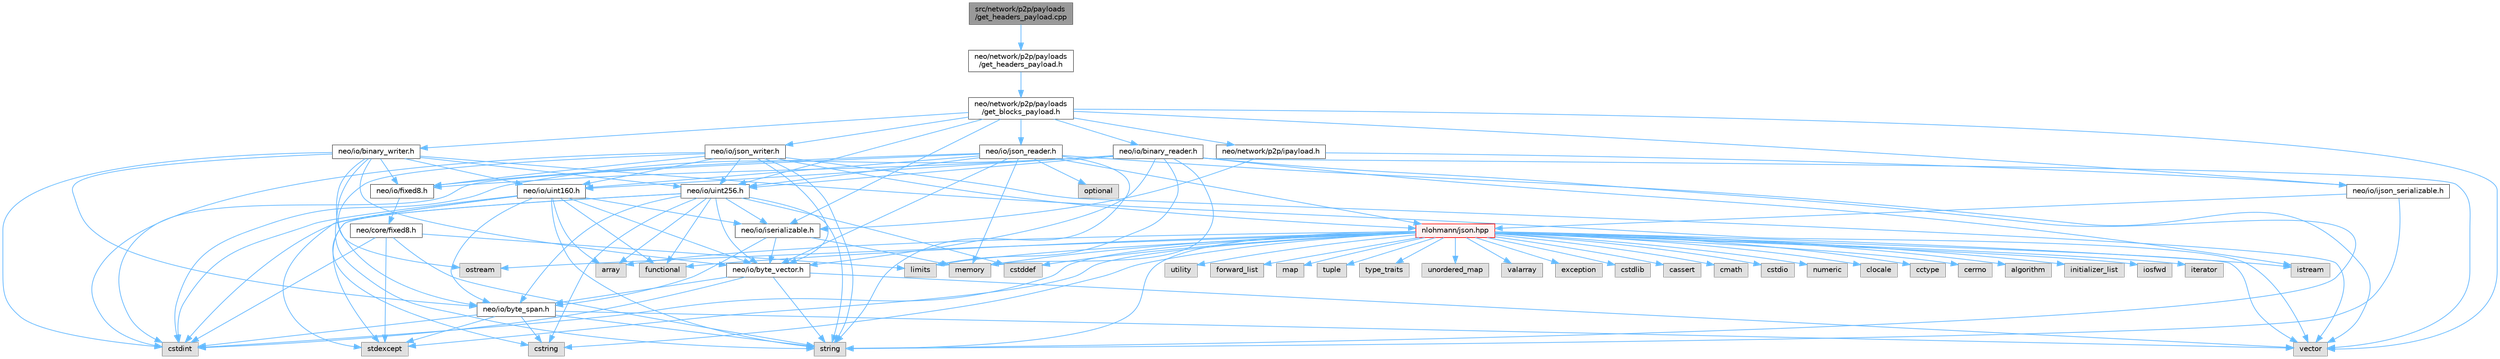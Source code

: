 digraph "src/network/p2p/payloads/get_headers_payload.cpp"
{
 // LATEX_PDF_SIZE
  bgcolor="transparent";
  edge [fontname=Helvetica,fontsize=10,labelfontname=Helvetica,labelfontsize=10];
  node [fontname=Helvetica,fontsize=10,shape=box,height=0.2,width=0.4];
  Node1 [id="Node000001",label="src/network/p2p/payloads\l/get_headers_payload.cpp",height=0.2,width=0.4,color="gray40", fillcolor="grey60", style="filled", fontcolor="black",tooltip=" "];
  Node1 -> Node2 [id="edge1_Node000001_Node000002",color="steelblue1",style="solid",tooltip=" "];
  Node2 [id="Node000002",label="neo/network/p2p/payloads\l/get_headers_payload.h",height=0.2,width=0.4,color="grey40", fillcolor="white", style="filled",URL="$get__headers__payload_8h.html",tooltip=" "];
  Node2 -> Node3 [id="edge2_Node000002_Node000003",color="steelblue1",style="solid",tooltip=" "];
  Node3 [id="Node000003",label="neo/network/p2p/payloads\l/get_blocks_payload.h",height=0.2,width=0.4,color="grey40", fillcolor="white", style="filled",URL="$get__blocks__payload_8h.html",tooltip=" "];
  Node3 -> Node4 [id="edge3_Node000003_Node000004",color="steelblue1",style="solid",tooltip=" "];
  Node4 [id="Node000004",label="neo/io/binary_reader.h",height=0.2,width=0.4,color="grey40", fillcolor="white", style="filled",URL="$binary__reader_8h.html",tooltip=" "];
  Node4 -> Node5 [id="edge4_Node000004_Node000005",color="steelblue1",style="solid",tooltip=" "];
  Node5 [id="Node000005",label="neo/io/byte_vector.h",height=0.2,width=0.4,color="grey40", fillcolor="white", style="filled",URL="$io_2byte__vector_8h.html",tooltip=" "];
  Node5 -> Node6 [id="edge5_Node000005_Node000006",color="steelblue1",style="solid",tooltip=" "];
  Node6 [id="Node000006",label="neo/io/byte_span.h",height=0.2,width=0.4,color="grey40", fillcolor="white", style="filled",URL="$io_2byte__span_8h.html",tooltip=" "];
  Node6 -> Node7 [id="edge6_Node000006_Node000007",color="steelblue1",style="solid",tooltip=" "];
  Node7 [id="Node000007",label="cstdint",height=0.2,width=0.4,color="grey60", fillcolor="#E0E0E0", style="filled",tooltip=" "];
  Node6 -> Node8 [id="edge7_Node000006_Node000008",color="steelblue1",style="solid",tooltip=" "];
  Node8 [id="Node000008",label="cstring",height=0.2,width=0.4,color="grey60", fillcolor="#E0E0E0", style="filled",tooltip=" "];
  Node6 -> Node9 [id="edge8_Node000006_Node000009",color="steelblue1",style="solid",tooltip=" "];
  Node9 [id="Node000009",label="stdexcept",height=0.2,width=0.4,color="grey60", fillcolor="#E0E0E0", style="filled",tooltip=" "];
  Node6 -> Node10 [id="edge9_Node000006_Node000010",color="steelblue1",style="solid",tooltip=" "];
  Node10 [id="Node000010",label="string",height=0.2,width=0.4,color="grey60", fillcolor="#E0E0E0", style="filled",tooltip=" "];
  Node6 -> Node11 [id="edge10_Node000006_Node000011",color="steelblue1",style="solid",tooltip=" "];
  Node11 [id="Node000011",label="vector",height=0.2,width=0.4,color="grey60", fillcolor="#E0E0E0", style="filled",tooltip=" "];
  Node5 -> Node7 [id="edge11_Node000005_Node000007",color="steelblue1",style="solid",tooltip=" "];
  Node5 -> Node10 [id="edge12_Node000005_Node000010",color="steelblue1",style="solid",tooltip=" "];
  Node5 -> Node11 [id="edge13_Node000005_Node000011",color="steelblue1",style="solid",tooltip=" "];
  Node4 -> Node12 [id="edge14_Node000004_Node000012",color="steelblue1",style="solid",tooltip=" "];
  Node12 [id="Node000012",label="neo/io/fixed8.h",height=0.2,width=0.4,color="grey40", fillcolor="white", style="filled",URL="$io_2fixed8_8h.html",tooltip=" "];
  Node12 -> Node13 [id="edge15_Node000012_Node000013",color="steelblue1",style="solid",tooltip=" "];
  Node13 [id="Node000013",label="neo/core/fixed8.h",height=0.2,width=0.4,color="grey40", fillcolor="white", style="filled",URL="$core_2fixed8_8h.html",tooltip=" "];
  Node13 -> Node7 [id="edge16_Node000013_Node000007",color="steelblue1",style="solid",tooltip=" "];
  Node13 -> Node14 [id="edge17_Node000013_Node000014",color="steelblue1",style="solid",tooltip=" "];
  Node14 [id="Node000014",label="limits",height=0.2,width=0.4,color="grey60", fillcolor="#E0E0E0", style="filled",tooltip=" "];
  Node13 -> Node9 [id="edge18_Node000013_Node000009",color="steelblue1",style="solid",tooltip=" "];
  Node13 -> Node10 [id="edge19_Node000013_Node000010",color="steelblue1",style="solid",tooltip=" "];
  Node4 -> Node15 [id="edge20_Node000004_Node000015",color="steelblue1",style="solid",tooltip=" "];
  Node15 [id="Node000015",label="neo/io/uint160.h",height=0.2,width=0.4,color="grey40", fillcolor="white", style="filled",URL="$uint160_8h.html",tooltip=" "];
  Node15 -> Node6 [id="edge21_Node000015_Node000006",color="steelblue1",style="solid",tooltip=" "];
  Node15 -> Node5 [id="edge22_Node000015_Node000005",color="steelblue1",style="solid",tooltip=" "];
  Node15 -> Node16 [id="edge23_Node000015_Node000016",color="steelblue1",style="solid",tooltip=" "];
  Node16 [id="Node000016",label="neo/io/iserializable.h",height=0.2,width=0.4,color="grey40", fillcolor="white", style="filled",URL="$iserializable_8h.html",tooltip=" "];
  Node16 -> Node6 [id="edge24_Node000016_Node000006",color="steelblue1",style="solid",tooltip=" "];
  Node16 -> Node5 [id="edge25_Node000016_Node000005",color="steelblue1",style="solid",tooltip=" "];
  Node16 -> Node17 [id="edge26_Node000016_Node000017",color="steelblue1",style="solid",tooltip=" "];
  Node17 [id="Node000017",label="memory",height=0.2,width=0.4,color="grey60", fillcolor="#E0E0E0", style="filled",tooltip=" "];
  Node15 -> Node18 [id="edge27_Node000015_Node000018",color="steelblue1",style="solid",tooltip=" "];
  Node18 [id="Node000018",label="array",height=0.2,width=0.4,color="grey60", fillcolor="#E0E0E0", style="filled",tooltip=" "];
  Node15 -> Node7 [id="edge28_Node000015_Node000007",color="steelblue1",style="solid",tooltip=" "];
  Node15 -> Node8 [id="edge29_Node000015_Node000008",color="steelblue1",style="solid",tooltip=" "];
  Node15 -> Node19 [id="edge30_Node000015_Node000019",color="steelblue1",style="solid",tooltip=" "];
  Node19 [id="Node000019",label="functional",height=0.2,width=0.4,color="grey60", fillcolor="#E0E0E0", style="filled",tooltip=" "];
  Node15 -> Node9 [id="edge31_Node000015_Node000009",color="steelblue1",style="solid",tooltip=" "];
  Node15 -> Node10 [id="edge32_Node000015_Node000010",color="steelblue1",style="solid",tooltip=" "];
  Node4 -> Node20 [id="edge33_Node000004_Node000020",color="steelblue1",style="solid",tooltip=" "];
  Node20 [id="Node000020",label="neo/io/uint256.h",height=0.2,width=0.4,color="grey40", fillcolor="white", style="filled",URL="$uint256_8h.html",tooltip=" "];
  Node20 -> Node6 [id="edge34_Node000020_Node000006",color="steelblue1",style="solid",tooltip=" "];
  Node20 -> Node5 [id="edge35_Node000020_Node000005",color="steelblue1",style="solid",tooltip=" "];
  Node20 -> Node16 [id="edge36_Node000020_Node000016",color="steelblue1",style="solid",tooltip=" "];
  Node20 -> Node18 [id="edge37_Node000020_Node000018",color="steelblue1",style="solid",tooltip=" "];
  Node20 -> Node21 [id="edge38_Node000020_Node000021",color="steelblue1",style="solid",tooltip=" "];
  Node21 [id="Node000021",label="cstddef",height=0.2,width=0.4,color="grey60", fillcolor="#E0E0E0", style="filled",tooltip=" "];
  Node20 -> Node7 [id="edge39_Node000020_Node000007",color="steelblue1",style="solid",tooltip=" "];
  Node20 -> Node8 [id="edge40_Node000020_Node000008",color="steelblue1",style="solid",tooltip=" "];
  Node20 -> Node19 [id="edge41_Node000020_Node000019",color="steelblue1",style="solid",tooltip=" "];
  Node20 -> Node9 [id="edge42_Node000020_Node000009",color="steelblue1",style="solid",tooltip=" "];
  Node20 -> Node10 [id="edge43_Node000020_Node000010",color="steelblue1",style="solid",tooltip=" "];
  Node4 -> Node7 [id="edge44_Node000004_Node000007",color="steelblue1",style="solid",tooltip=" "];
  Node4 -> Node22 [id="edge45_Node000004_Node000022",color="steelblue1",style="solid",tooltip=" "];
  Node22 [id="Node000022",label="istream",height=0.2,width=0.4,color="grey60", fillcolor="#E0E0E0", style="filled",tooltip=" "];
  Node4 -> Node14 [id="edge46_Node000004_Node000014",color="steelblue1",style="solid",tooltip=" "];
  Node4 -> Node17 [id="edge47_Node000004_Node000017",color="steelblue1",style="solid",tooltip=" "];
  Node4 -> Node10 [id="edge48_Node000004_Node000010",color="steelblue1",style="solid",tooltip=" "];
  Node4 -> Node11 [id="edge49_Node000004_Node000011",color="steelblue1",style="solid",tooltip=" "];
  Node3 -> Node23 [id="edge50_Node000003_Node000023",color="steelblue1",style="solid",tooltip=" "];
  Node23 [id="Node000023",label="neo/io/binary_writer.h",height=0.2,width=0.4,color="grey40", fillcolor="white", style="filled",URL="$binary__writer_8h.html",tooltip=" "];
  Node23 -> Node6 [id="edge51_Node000023_Node000006",color="steelblue1",style="solid",tooltip=" "];
  Node23 -> Node5 [id="edge52_Node000023_Node000005",color="steelblue1",style="solid",tooltip=" "];
  Node23 -> Node12 [id="edge53_Node000023_Node000012",color="steelblue1",style="solid",tooltip=" "];
  Node23 -> Node15 [id="edge54_Node000023_Node000015",color="steelblue1",style="solid",tooltip=" "];
  Node23 -> Node20 [id="edge55_Node000023_Node000020",color="steelblue1",style="solid",tooltip=" "];
  Node23 -> Node7 [id="edge56_Node000023_Node000007",color="steelblue1",style="solid",tooltip=" "];
  Node23 -> Node24 [id="edge57_Node000023_Node000024",color="steelblue1",style="solid",tooltip=" "];
  Node24 [id="Node000024",label="ostream",height=0.2,width=0.4,color="grey60", fillcolor="#E0E0E0", style="filled",tooltip=" "];
  Node23 -> Node10 [id="edge58_Node000023_Node000010",color="steelblue1",style="solid",tooltip=" "];
  Node23 -> Node11 [id="edge59_Node000023_Node000011",color="steelblue1",style="solid",tooltip=" "];
  Node3 -> Node25 [id="edge60_Node000003_Node000025",color="steelblue1",style="solid",tooltip=" "];
  Node25 [id="Node000025",label="neo/io/ijson_serializable.h",height=0.2,width=0.4,color="grey40", fillcolor="white", style="filled",URL="$ijson__serializable_8h.html",tooltip=" "];
  Node25 -> Node26 [id="edge61_Node000025_Node000026",color="steelblue1",style="solid",tooltip=" "];
  Node26 [id="Node000026",label="nlohmann/json.hpp",height=0.2,width=0.4,color="red", fillcolor="#FFF0F0", style="filled",URL="$json_8hpp.html",tooltip=" "];
  Node26 -> Node27 [id="edge62_Node000026_Node000027",color="steelblue1",style="solid",tooltip=" "];
  Node27 [id="Node000027",label="algorithm",height=0.2,width=0.4,color="grey60", fillcolor="#E0E0E0", style="filled",tooltip=" "];
  Node26 -> Node21 [id="edge63_Node000026_Node000021",color="steelblue1",style="solid",tooltip=" "];
  Node26 -> Node19 [id="edge64_Node000026_Node000019",color="steelblue1",style="solid",tooltip=" "];
  Node26 -> Node28 [id="edge65_Node000026_Node000028",color="steelblue1",style="solid",tooltip=" "];
  Node28 [id="Node000028",label="initializer_list",height=0.2,width=0.4,color="grey60", fillcolor="#E0E0E0", style="filled",tooltip=" "];
  Node26 -> Node29 [id="edge66_Node000026_Node000029",color="steelblue1",style="solid",tooltip=" "];
  Node29 [id="Node000029",label="iosfwd",height=0.2,width=0.4,color="grey60", fillcolor="#E0E0E0", style="filled",tooltip=" "];
  Node26 -> Node30 [id="edge67_Node000026_Node000030",color="steelblue1",style="solid",tooltip=" "];
  Node30 [id="Node000030",label="iterator",height=0.2,width=0.4,color="grey60", fillcolor="#E0E0E0", style="filled",tooltip=" "];
  Node26 -> Node17 [id="edge68_Node000026_Node000017",color="steelblue1",style="solid",tooltip=" "];
  Node26 -> Node10 [id="edge69_Node000026_Node000010",color="steelblue1",style="solid",tooltip=" "];
  Node26 -> Node31 [id="edge70_Node000026_Node000031",color="steelblue1",style="solid",tooltip=" "];
  Node31 [id="Node000031",label="utility",height=0.2,width=0.4,color="grey60", fillcolor="#E0E0E0", style="filled",tooltip=" "];
  Node26 -> Node11 [id="edge71_Node000026_Node000011",color="steelblue1",style="solid",tooltip=" "];
  Node26 -> Node18 [id="edge72_Node000026_Node000018",color="steelblue1",style="solid",tooltip=" "];
  Node26 -> Node32 [id="edge73_Node000026_Node000032",color="steelblue1",style="solid",tooltip=" "];
  Node32 [id="Node000032",label="forward_list",height=0.2,width=0.4,color="grey60", fillcolor="#E0E0E0", style="filled",tooltip=" "];
  Node26 -> Node33 [id="edge74_Node000026_Node000033",color="steelblue1",style="solid",tooltip=" "];
  Node33 [id="Node000033",label="map",height=0.2,width=0.4,color="grey60", fillcolor="#E0E0E0", style="filled",tooltip=" "];
  Node26 -> Node34 [id="edge75_Node000026_Node000034",color="steelblue1",style="solid",tooltip=" "];
  Node34 [id="Node000034",label="tuple",height=0.2,width=0.4,color="grey60", fillcolor="#E0E0E0", style="filled",tooltip=" "];
  Node26 -> Node35 [id="edge76_Node000026_Node000035",color="steelblue1",style="solid",tooltip=" "];
  Node35 [id="Node000035",label="type_traits",height=0.2,width=0.4,color="grey60", fillcolor="#E0E0E0", style="filled",tooltip=" "];
  Node26 -> Node36 [id="edge77_Node000026_Node000036",color="steelblue1",style="solid",tooltip=" "];
  Node36 [id="Node000036",label="unordered_map",height=0.2,width=0.4,color="grey60", fillcolor="#E0E0E0", style="filled",tooltip=" "];
  Node26 -> Node37 [id="edge78_Node000026_Node000037",color="steelblue1",style="solid",tooltip=" "];
  Node37 [id="Node000037",label="valarray",height=0.2,width=0.4,color="grey60", fillcolor="#E0E0E0", style="filled",tooltip=" "];
  Node26 -> Node38 [id="edge79_Node000026_Node000038",color="steelblue1",style="solid",tooltip=" "];
  Node38 [id="Node000038",label="exception",height=0.2,width=0.4,color="grey60", fillcolor="#E0E0E0", style="filled",tooltip=" "];
  Node26 -> Node9 [id="edge80_Node000026_Node000009",color="steelblue1",style="solid",tooltip=" "];
  Node26 -> Node7 [id="edge81_Node000026_Node000007",color="steelblue1",style="solid",tooltip=" "];
  Node26 -> Node39 [id="edge82_Node000026_Node000039",color="steelblue1",style="solid",tooltip=" "];
  Node39 [id="Node000039",label="cstdlib",height=0.2,width=0.4,color="grey60", fillcolor="#E0E0E0", style="filled",tooltip=" "];
  Node26 -> Node40 [id="edge83_Node000026_Node000040",color="steelblue1",style="solid",tooltip=" "];
  Node40 [id="Node000040",label="cassert",height=0.2,width=0.4,color="grey60", fillcolor="#E0E0E0", style="filled",tooltip=" "];
  Node26 -> Node14 [id="edge84_Node000026_Node000014",color="steelblue1",style="solid",tooltip=" "];
  Node26 -> Node8 [id="edge85_Node000026_Node000008",color="steelblue1",style="solid",tooltip=" "];
  Node26 -> Node41 [id="edge86_Node000026_Node000041",color="steelblue1",style="solid",tooltip=" "];
  Node41 [id="Node000041",label="cmath",height=0.2,width=0.4,color="grey60", fillcolor="#E0E0E0", style="filled",tooltip=" "];
  Node26 -> Node42 [id="edge87_Node000026_Node000042",color="steelblue1",style="solid",tooltip=" "];
  Node42 [id="Node000042",label="cstdio",height=0.2,width=0.4,color="grey60", fillcolor="#E0E0E0", style="filled",tooltip=" "];
  Node26 -> Node43 [id="edge88_Node000026_Node000043",color="steelblue1",style="solid",tooltip=" "];
  Node43 [id="Node000043",label="numeric",height=0.2,width=0.4,color="grey60", fillcolor="#E0E0E0", style="filled",tooltip=" "];
  Node26 -> Node22 [id="edge89_Node000026_Node000022",color="steelblue1",style="solid",tooltip=" "];
  Node26 -> Node44 [id="edge90_Node000026_Node000044",color="steelblue1",style="solid",tooltip=" "];
  Node44 [id="Node000044",label="clocale",height=0.2,width=0.4,color="grey60", fillcolor="#E0E0E0", style="filled",tooltip=" "];
  Node26 -> Node45 [id="edge91_Node000026_Node000045",color="steelblue1",style="solid",tooltip=" "];
  Node45 [id="Node000045",label="cctype",height=0.2,width=0.4,color="grey60", fillcolor="#E0E0E0", style="filled",tooltip=" "];
  Node26 -> Node46 [id="edge92_Node000026_Node000046",color="steelblue1",style="solid",tooltip=" "];
  Node46 [id="Node000046",label="cerrno",height=0.2,width=0.4,color="grey60", fillcolor="#E0E0E0", style="filled",tooltip=" "];
  Node26 -> Node24 [id="edge93_Node000026_Node000024",color="steelblue1",style="solid",tooltip=" "];
  Node25 -> Node10 [id="edge94_Node000025_Node000010",color="steelblue1",style="solid",tooltip=" "];
  Node3 -> Node16 [id="edge95_Node000003_Node000016",color="steelblue1",style="solid",tooltip=" "];
  Node3 -> Node49 [id="edge96_Node000003_Node000049",color="steelblue1",style="solid",tooltip=" "];
  Node49 [id="Node000049",label="neo/io/json_reader.h",height=0.2,width=0.4,color="grey40", fillcolor="white", style="filled",URL="$json__reader_8h.html",tooltip=" "];
  Node49 -> Node5 [id="edge97_Node000049_Node000005",color="steelblue1",style="solid",tooltip=" "];
  Node49 -> Node12 [id="edge98_Node000049_Node000012",color="steelblue1",style="solid",tooltip=" "];
  Node49 -> Node15 [id="edge99_Node000049_Node000015",color="steelblue1",style="solid",tooltip=" "];
  Node49 -> Node20 [id="edge100_Node000049_Node000020",color="steelblue1",style="solid",tooltip=" "];
  Node49 -> Node7 [id="edge101_Node000049_Node000007",color="steelblue1",style="solid",tooltip=" "];
  Node49 -> Node17 [id="edge102_Node000049_Node000017",color="steelblue1",style="solid",tooltip=" "];
  Node49 -> Node26 [id="edge103_Node000049_Node000026",color="steelblue1",style="solid",tooltip=" "];
  Node49 -> Node50 [id="edge104_Node000049_Node000050",color="steelblue1",style="solid",tooltip=" "];
  Node50 [id="Node000050",label="optional",height=0.2,width=0.4,color="grey60", fillcolor="#E0E0E0", style="filled",tooltip=" "];
  Node49 -> Node10 [id="edge105_Node000049_Node000010",color="steelblue1",style="solid",tooltip=" "];
  Node49 -> Node11 [id="edge106_Node000049_Node000011",color="steelblue1",style="solid",tooltip=" "];
  Node3 -> Node51 [id="edge107_Node000003_Node000051",color="steelblue1",style="solid",tooltip=" "];
  Node51 [id="Node000051",label="neo/io/json_writer.h",height=0.2,width=0.4,color="grey40", fillcolor="white", style="filled",URL="$json__writer_8h.html",tooltip=" "];
  Node51 -> Node6 [id="edge108_Node000051_Node000006",color="steelblue1",style="solid",tooltip=" "];
  Node51 -> Node5 [id="edge109_Node000051_Node000005",color="steelblue1",style="solid",tooltip=" "];
  Node51 -> Node12 [id="edge110_Node000051_Node000012",color="steelblue1",style="solid",tooltip=" "];
  Node51 -> Node15 [id="edge111_Node000051_Node000015",color="steelblue1",style="solid",tooltip=" "];
  Node51 -> Node20 [id="edge112_Node000051_Node000020",color="steelblue1",style="solid",tooltip=" "];
  Node51 -> Node7 [id="edge113_Node000051_Node000007",color="steelblue1",style="solid",tooltip=" "];
  Node51 -> Node26 [id="edge114_Node000051_Node000026",color="steelblue1",style="solid",tooltip=" "];
  Node51 -> Node10 [id="edge115_Node000051_Node000010",color="steelblue1",style="solid",tooltip=" "];
  Node51 -> Node11 [id="edge116_Node000051_Node000011",color="steelblue1",style="solid",tooltip=" "];
  Node3 -> Node20 [id="edge117_Node000003_Node000020",color="steelblue1",style="solid",tooltip=" "];
  Node3 -> Node52 [id="edge118_Node000003_Node000052",color="steelblue1",style="solid",tooltip=" "];
  Node52 [id="Node000052",label="neo/network/p2p/ipayload.h",height=0.2,width=0.4,color="grey40", fillcolor="white", style="filled",URL="$p2p_2ipayload_8h.html",tooltip=" "];
  Node52 -> Node25 [id="edge119_Node000052_Node000025",color="steelblue1",style="solid",tooltip=" "];
  Node52 -> Node16 [id="edge120_Node000052_Node000016",color="steelblue1",style="solid",tooltip=" "];
  Node3 -> Node11 [id="edge121_Node000003_Node000011",color="steelblue1",style="solid",tooltip=" "];
}
